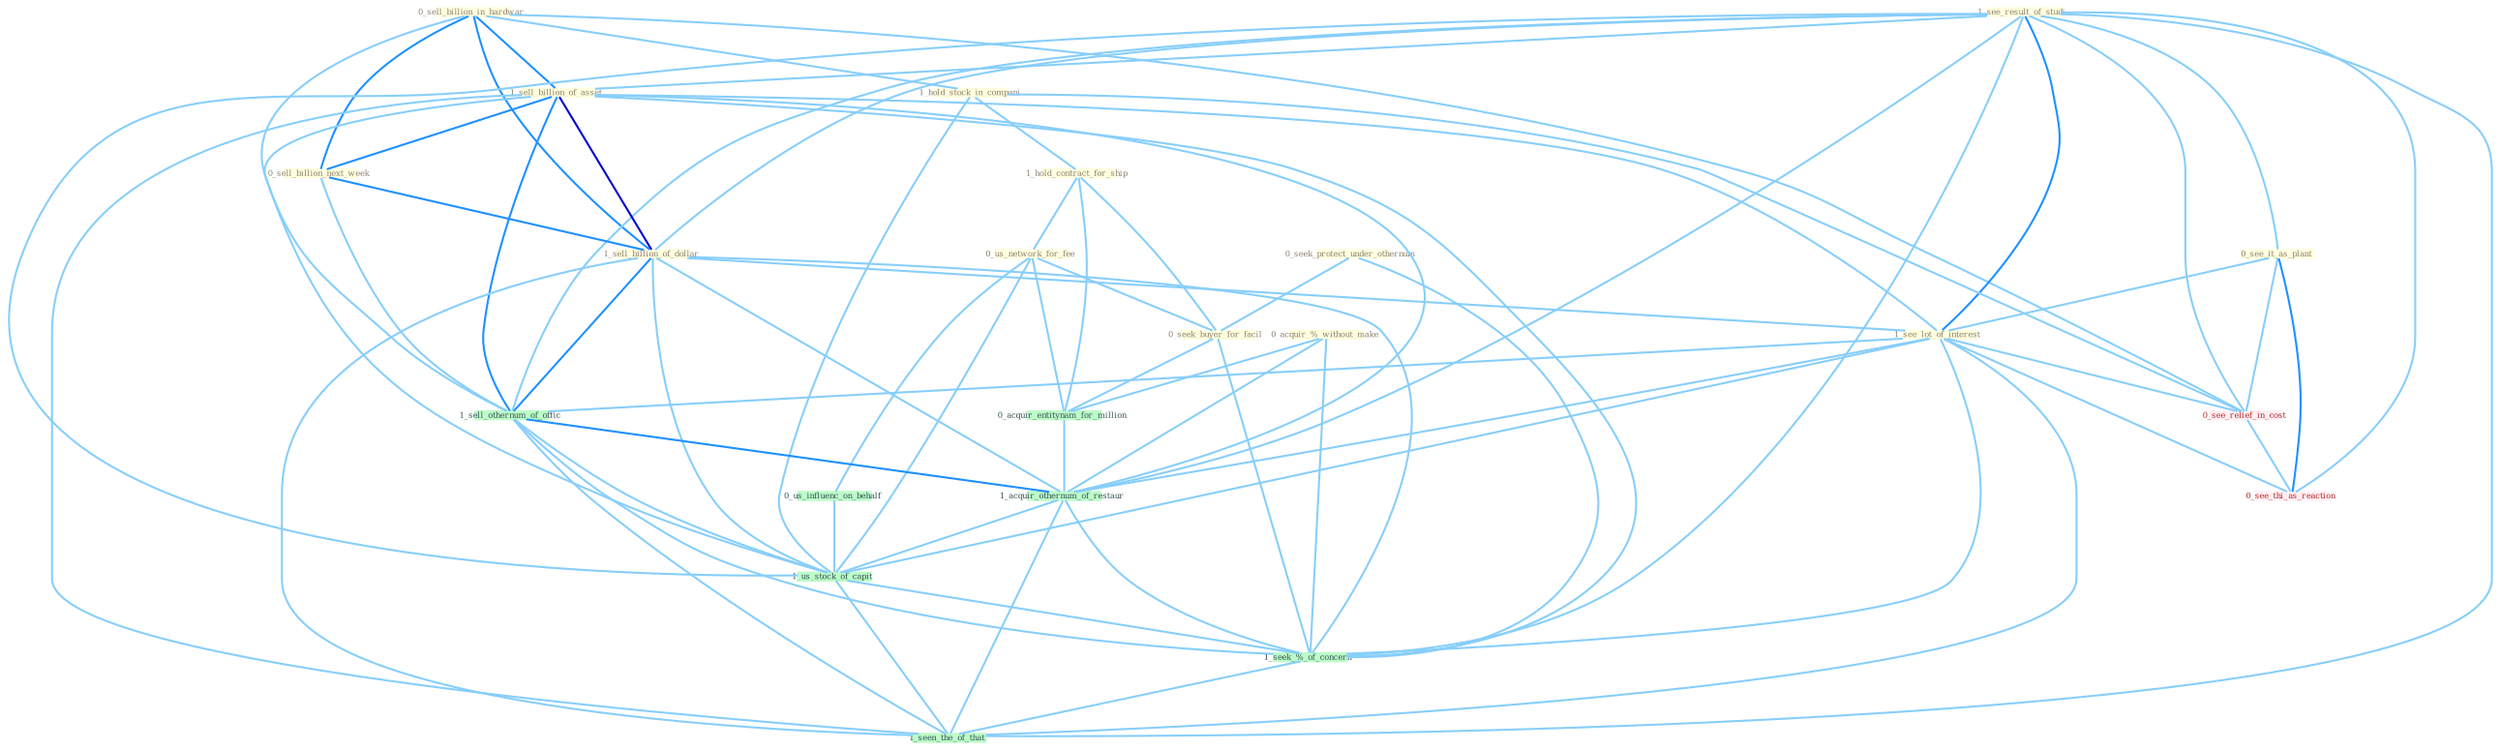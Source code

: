 Graph G{ 
    node
    [shape=polygon,style=filled,width=.5,height=.06,color="#BDFCC9",fixedsize=true,fontsize=4,
    fontcolor="#2f4f4f"];
    {node
    [color="#ffffe0", fontcolor="#8b7d6b"] "0_sell_billion_in_hardwar " "1_see_result_of_studi " "1_hold_stock_in_compani " "0_seek_protect_under_othernum " "1_sell_billion_of_asset " "1_hold_contract_for_ship " "0_us_network_for_fee " "0_sell_billion_next_week " "0_seek_buyer_for_facil " "0_see_it_as_plant " "1_sell_billion_of_dollar " "0_acquir_%_without_make " "1_see_lot_of_interest "}
{node [color="#fff0f5", fontcolor="#b22222"] "0_see_relief_in_cost " "0_see_thi_as_reaction "}
edge [color="#B0E2FF"];

	"0_sell_billion_in_hardwar " -- "1_hold_stock_in_compani " [w="1", color="#87cefa" ];
	"0_sell_billion_in_hardwar " -- "1_sell_billion_of_asset " [w="2", color="#1e90ff" , len=0.8];
	"0_sell_billion_in_hardwar " -- "0_sell_billion_next_week " [w="2", color="#1e90ff" , len=0.8];
	"0_sell_billion_in_hardwar " -- "1_sell_billion_of_dollar " [w="2", color="#1e90ff" , len=0.8];
	"0_sell_billion_in_hardwar " -- "1_sell_othernum_of_offic " [w="1", color="#87cefa" ];
	"0_sell_billion_in_hardwar " -- "0_see_relief_in_cost " [w="1", color="#87cefa" ];
	"1_see_result_of_studi " -- "1_sell_billion_of_asset " [w="1", color="#87cefa" ];
	"1_see_result_of_studi " -- "0_see_it_as_plant " [w="1", color="#87cefa" ];
	"1_see_result_of_studi " -- "1_sell_billion_of_dollar " [w="1", color="#87cefa" ];
	"1_see_result_of_studi " -- "1_see_lot_of_interest " [w="2", color="#1e90ff" , len=0.8];
	"1_see_result_of_studi " -- "1_sell_othernum_of_offic " [w="1", color="#87cefa" ];
	"1_see_result_of_studi " -- "0_see_relief_in_cost " [w="1", color="#87cefa" ];
	"1_see_result_of_studi " -- "0_see_thi_as_reaction " [w="1", color="#87cefa" ];
	"1_see_result_of_studi " -- "1_acquir_othernum_of_restaur " [w="1", color="#87cefa" ];
	"1_see_result_of_studi " -- "1_us_stock_of_capit " [w="1", color="#87cefa" ];
	"1_see_result_of_studi " -- "1_seek_%_of_concern " [w="1", color="#87cefa" ];
	"1_see_result_of_studi " -- "1_seen_the_of_that " [w="1", color="#87cefa" ];
	"1_hold_stock_in_compani " -- "1_hold_contract_for_ship " [w="1", color="#87cefa" ];
	"1_hold_stock_in_compani " -- "0_see_relief_in_cost " [w="1", color="#87cefa" ];
	"1_hold_stock_in_compani " -- "1_us_stock_of_capit " [w="1", color="#87cefa" ];
	"0_seek_protect_under_othernum " -- "0_seek_buyer_for_facil " [w="1", color="#87cefa" ];
	"0_seek_protect_under_othernum " -- "1_seek_%_of_concern " [w="1", color="#87cefa" ];
	"1_sell_billion_of_asset " -- "0_sell_billion_next_week " [w="2", color="#1e90ff" , len=0.8];
	"1_sell_billion_of_asset " -- "1_sell_billion_of_dollar " [w="3", color="#0000cd" , len=0.6];
	"1_sell_billion_of_asset " -- "1_see_lot_of_interest " [w="1", color="#87cefa" ];
	"1_sell_billion_of_asset " -- "1_sell_othernum_of_offic " [w="2", color="#1e90ff" , len=0.8];
	"1_sell_billion_of_asset " -- "1_acquir_othernum_of_restaur " [w="1", color="#87cefa" ];
	"1_sell_billion_of_asset " -- "1_us_stock_of_capit " [w="1", color="#87cefa" ];
	"1_sell_billion_of_asset " -- "1_seek_%_of_concern " [w="1", color="#87cefa" ];
	"1_sell_billion_of_asset " -- "1_seen_the_of_that " [w="1", color="#87cefa" ];
	"1_hold_contract_for_ship " -- "0_us_network_for_fee " [w="1", color="#87cefa" ];
	"1_hold_contract_for_ship " -- "0_seek_buyer_for_facil " [w="1", color="#87cefa" ];
	"1_hold_contract_for_ship " -- "0_acquir_entitynam_for_million " [w="1", color="#87cefa" ];
	"0_us_network_for_fee " -- "0_seek_buyer_for_facil " [w="1", color="#87cefa" ];
	"0_us_network_for_fee " -- "0_acquir_entitynam_for_million " [w="1", color="#87cefa" ];
	"0_us_network_for_fee " -- "0_us_influenc_on_behalf " [w="1", color="#87cefa" ];
	"0_us_network_for_fee " -- "1_us_stock_of_capit " [w="1", color="#87cefa" ];
	"0_sell_billion_next_week " -- "1_sell_billion_of_dollar " [w="2", color="#1e90ff" , len=0.8];
	"0_sell_billion_next_week " -- "1_sell_othernum_of_offic " [w="1", color="#87cefa" ];
	"0_seek_buyer_for_facil " -- "0_acquir_entitynam_for_million " [w="1", color="#87cefa" ];
	"0_seek_buyer_for_facil " -- "1_seek_%_of_concern " [w="1", color="#87cefa" ];
	"0_see_it_as_plant " -- "1_see_lot_of_interest " [w="1", color="#87cefa" ];
	"0_see_it_as_plant " -- "0_see_relief_in_cost " [w="1", color="#87cefa" ];
	"0_see_it_as_plant " -- "0_see_thi_as_reaction " [w="2", color="#1e90ff" , len=0.8];
	"1_sell_billion_of_dollar " -- "1_see_lot_of_interest " [w="1", color="#87cefa" ];
	"1_sell_billion_of_dollar " -- "1_sell_othernum_of_offic " [w="2", color="#1e90ff" , len=0.8];
	"1_sell_billion_of_dollar " -- "1_acquir_othernum_of_restaur " [w="1", color="#87cefa" ];
	"1_sell_billion_of_dollar " -- "1_us_stock_of_capit " [w="1", color="#87cefa" ];
	"1_sell_billion_of_dollar " -- "1_seek_%_of_concern " [w="1", color="#87cefa" ];
	"1_sell_billion_of_dollar " -- "1_seen_the_of_that " [w="1", color="#87cefa" ];
	"0_acquir_%_without_make " -- "0_acquir_entitynam_for_million " [w="1", color="#87cefa" ];
	"0_acquir_%_without_make " -- "1_acquir_othernum_of_restaur " [w="1", color="#87cefa" ];
	"0_acquir_%_without_make " -- "1_seek_%_of_concern " [w="1", color="#87cefa" ];
	"1_see_lot_of_interest " -- "1_sell_othernum_of_offic " [w="1", color="#87cefa" ];
	"1_see_lot_of_interest " -- "0_see_relief_in_cost " [w="1", color="#87cefa" ];
	"1_see_lot_of_interest " -- "0_see_thi_as_reaction " [w="1", color="#87cefa" ];
	"1_see_lot_of_interest " -- "1_acquir_othernum_of_restaur " [w="1", color="#87cefa" ];
	"1_see_lot_of_interest " -- "1_us_stock_of_capit " [w="1", color="#87cefa" ];
	"1_see_lot_of_interest " -- "1_seek_%_of_concern " [w="1", color="#87cefa" ];
	"1_see_lot_of_interest " -- "1_seen_the_of_that " [w="1", color="#87cefa" ];
	"0_acquir_entitynam_for_million " -- "1_acquir_othernum_of_restaur " [w="1", color="#87cefa" ];
	"1_sell_othernum_of_offic " -- "1_acquir_othernum_of_restaur " [w="2", color="#1e90ff" , len=0.8];
	"1_sell_othernum_of_offic " -- "1_us_stock_of_capit " [w="1", color="#87cefa" ];
	"1_sell_othernum_of_offic " -- "1_seek_%_of_concern " [w="1", color="#87cefa" ];
	"1_sell_othernum_of_offic " -- "1_seen_the_of_that " [w="1", color="#87cefa" ];
	"0_us_influenc_on_behalf " -- "1_us_stock_of_capit " [w="1", color="#87cefa" ];
	"0_see_relief_in_cost " -- "0_see_thi_as_reaction " [w="1", color="#87cefa" ];
	"1_acquir_othernum_of_restaur " -- "1_us_stock_of_capit " [w="1", color="#87cefa" ];
	"1_acquir_othernum_of_restaur " -- "1_seek_%_of_concern " [w="1", color="#87cefa" ];
	"1_acquir_othernum_of_restaur " -- "1_seen_the_of_that " [w="1", color="#87cefa" ];
	"1_us_stock_of_capit " -- "1_seek_%_of_concern " [w="1", color="#87cefa" ];
	"1_us_stock_of_capit " -- "1_seen_the_of_that " [w="1", color="#87cefa" ];
	"1_seek_%_of_concern " -- "1_seen_the_of_that " [w="1", color="#87cefa" ];
}